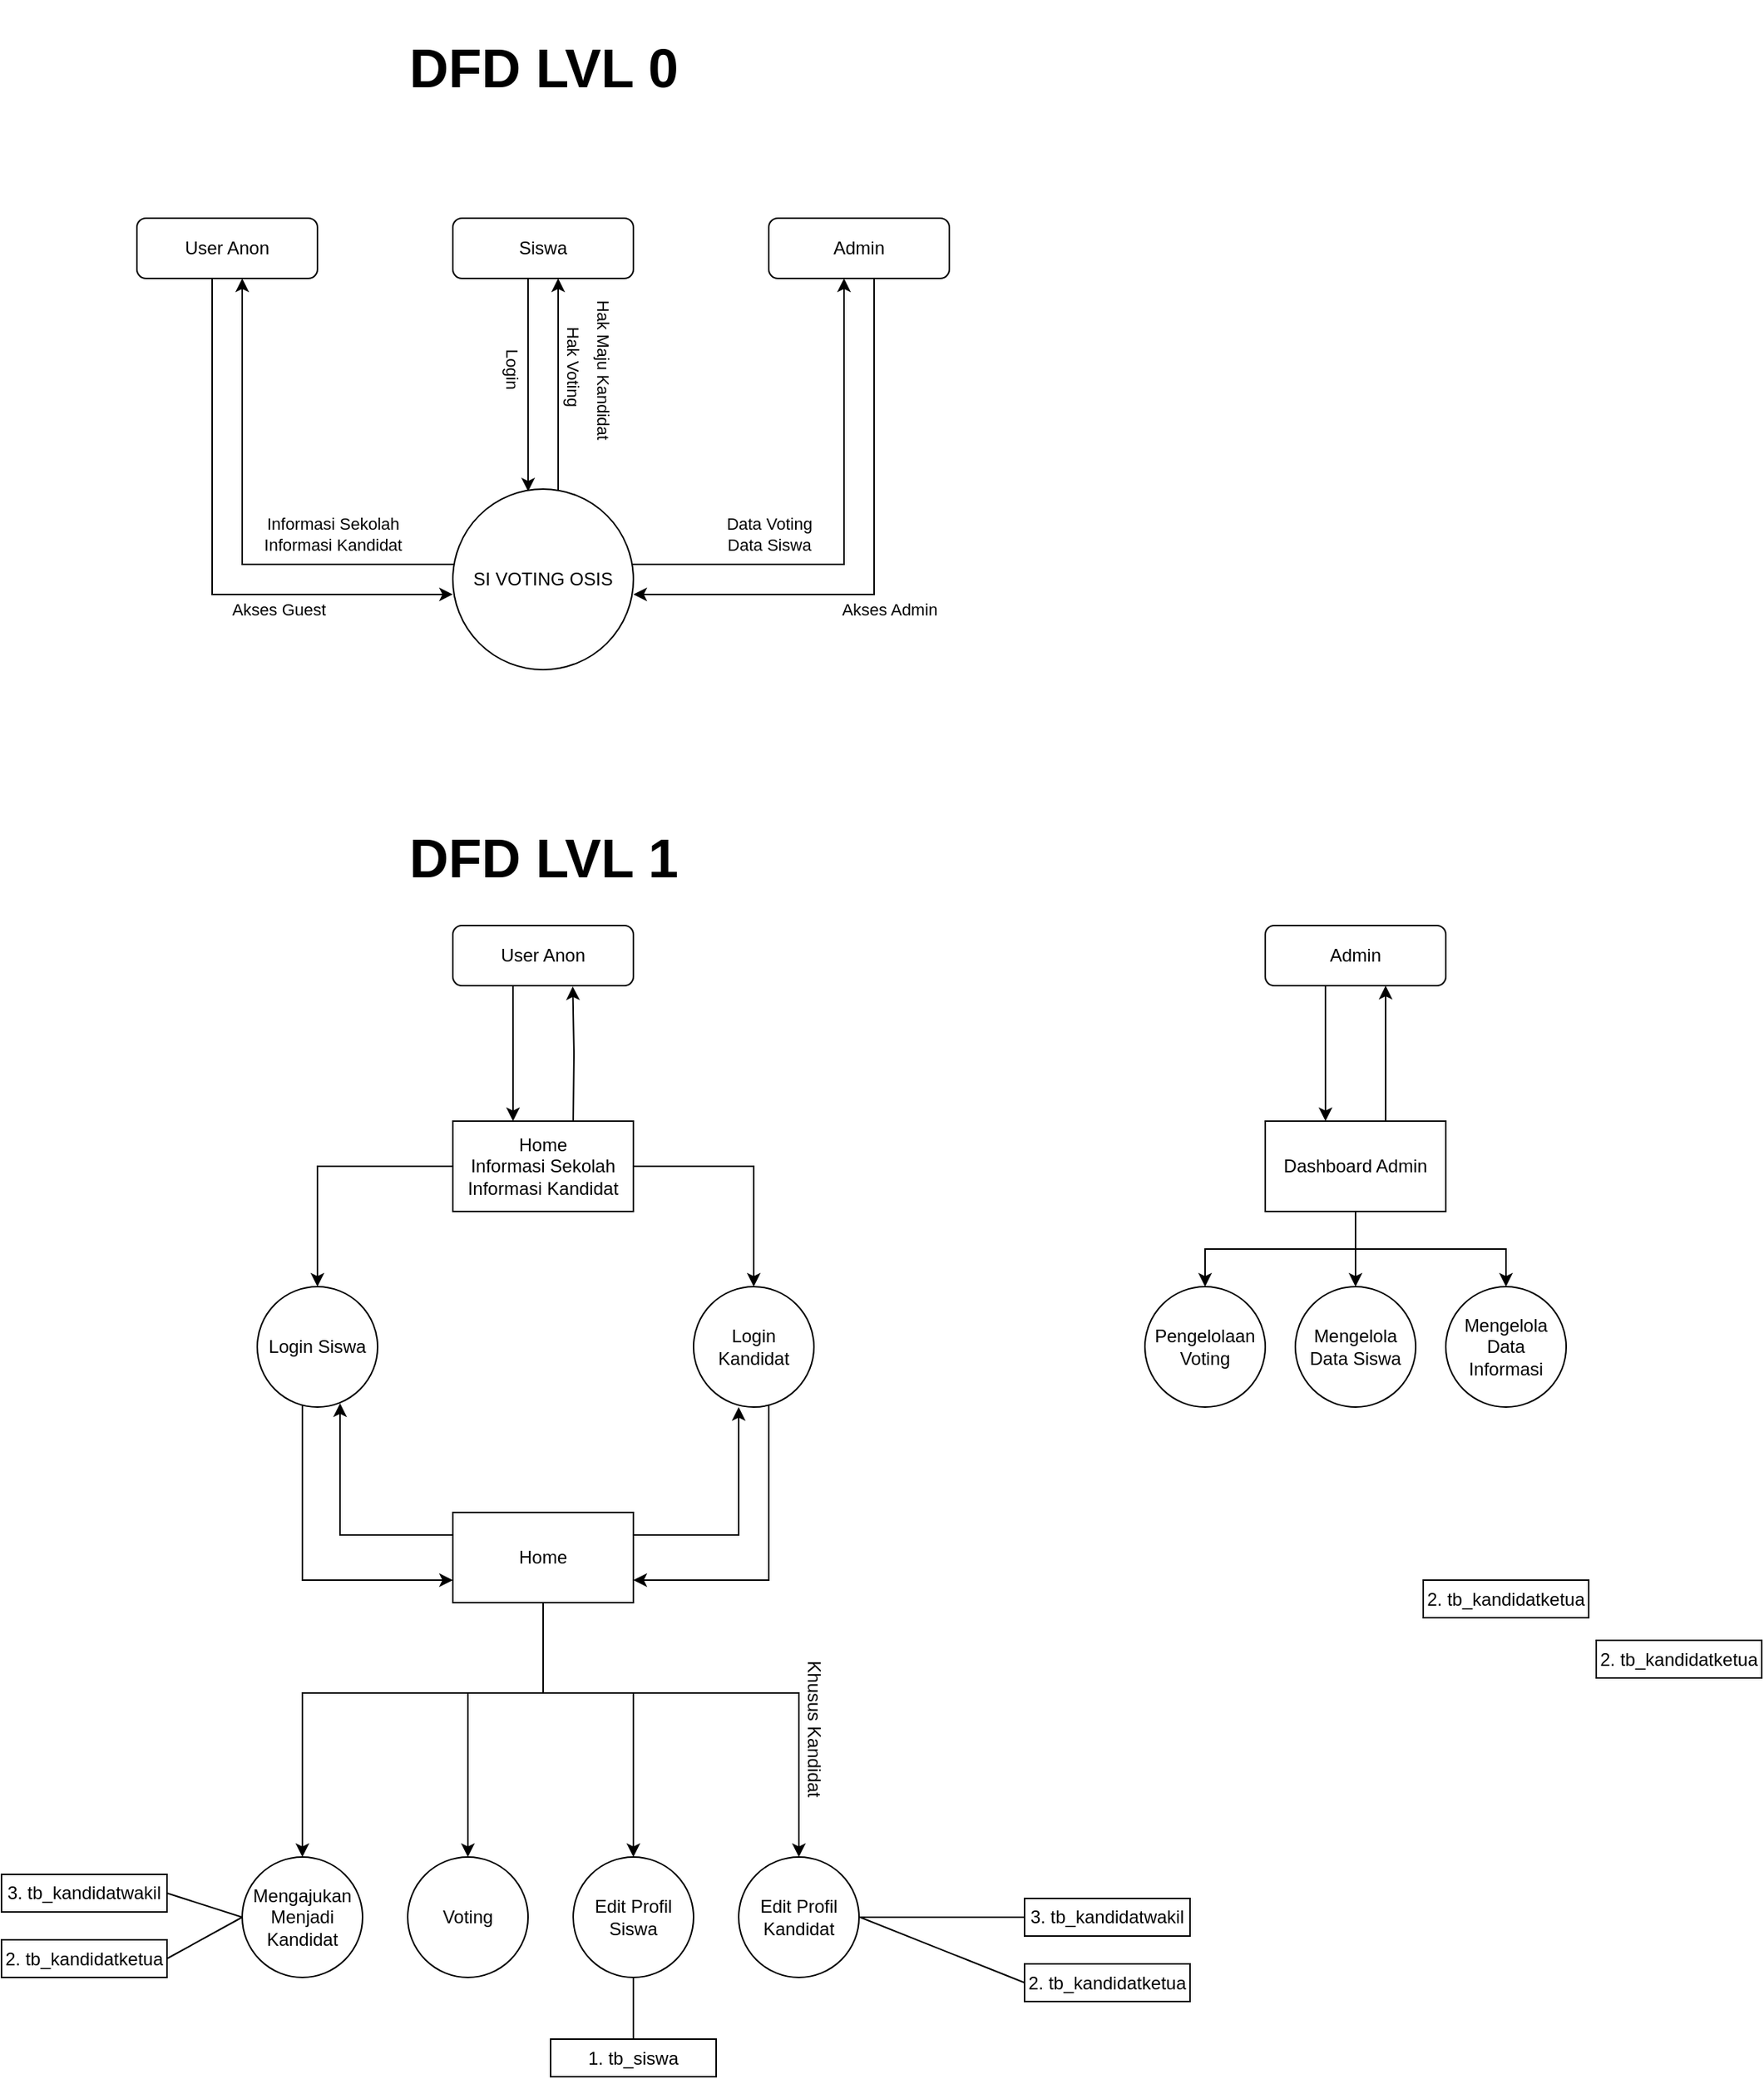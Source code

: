 <mxfile version="20.2.7" type="github" pages="3">
  <diagram id="C5RBs43oDa-KdzZeNtuy" name="DFD LVL 0, 1">
    <mxGraphModel dx="1591" dy="1528" grid="1" gridSize="10" guides="1" tooltips="1" connect="1" arrows="1" fold="1" page="1" pageScale="1" pageWidth="827" pageHeight="1169" math="0" shadow="0">
      <root>
        <mxCell id="WIyWlLk6GJQsqaUBKTNV-0" />
        <mxCell id="WIyWlLk6GJQsqaUBKTNV-1" parent="WIyWlLk6GJQsqaUBKTNV-0" />
        <mxCell id="RtsX9g8vJlGccVRcH5uq-3" value="Akses Guest" style="edgeStyle=orthogonalEdgeStyle;rounded=0;orthogonalLoop=1;jettySize=auto;html=1;entryX=0;entryY=0.583;entryDx=0;entryDy=0;entryPerimeter=0;" parent="WIyWlLk6GJQsqaUBKTNV-1" source="WIyWlLk6GJQsqaUBKTNV-3" target="RtsX9g8vJlGccVRcH5uq-2" edge="1">
          <mxGeometry x="0.371" y="-10" relative="1" as="geometry">
            <Array as="points">
              <mxPoint x="-60" y="270" />
            </Array>
            <mxPoint as="offset" />
          </mxGeometry>
        </mxCell>
        <mxCell id="RtsX9g8vJlGccVRcH5uq-6" value="Informasi Sekolah&lt;br&gt;Informasi Kandidat" style="edgeLabel;html=1;align=center;verticalAlign=middle;resizable=0;points=[];" parent="RtsX9g8vJlGccVRcH5uq-3" vertex="1" connectable="0">
          <mxGeometry x="0.26" y="-3" relative="1" as="geometry">
            <mxPoint x="57" y="-43" as="offset" />
          </mxGeometry>
        </mxCell>
        <mxCell id="WIyWlLk6GJQsqaUBKTNV-3" value="User Anon" style="rounded=1;whiteSpace=wrap;html=1;fontSize=12;glass=0;strokeWidth=1;shadow=0;" parent="WIyWlLk6GJQsqaUBKTNV-1" vertex="1">
          <mxGeometry x="-110" y="20" width="120" height="40" as="geometry" />
        </mxCell>
        <mxCell id="RtsX9g8vJlGccVRcH5uq-5" style="edgeStyle=orthogonalEdgeStyle;rounded=0;orthogonalLoop=1;jettySize=auto;html=1;entryX=1;entryY=0.583;entryDx=0;entryDy=0;entryPerimeter=0;" parent="WIyWlLk6GJQsqaUBKTNV-1" source="RtsX9g8vJlGccVRcH5uq-0" target="RtsX9g8vJlGccVRcH5uq-2" edge="1">
          <mxGeometry relative="1" as="geometry">
            <Array as="points">
              <mxPoint x="380" y="270" />
            </Array>
          </mxGeometry>
        </mxCell>
        <mxCell id="RtsX9g8vJlGccVRcH5uq-9" value="Data Voting&lt;br&gt;Data Siswa" style="edgeLabel;html=1;align=center;verticalAlign=middle;resizable=0;points=[];" parent="RtsX9g8vJlGccVRcH5uq-5" vertex="1" connectable="0">
          <mxGeometry x="0.417" y="2" relative="1" as="geometry">
            <mxPoint x="-18" y="-42" as="offset" />
          </mxGeometry>
        </mxCell>
        <mxCell id="d97Z-9WAoow3shGw0GhY-34" value="Akses Admin" style="edgeLabel;html=1;align=center;verticalAlign=middle;resizable=0;points=[];" parent="RtsX9g8vJlGccVRcH5uq-5" vertex="1" connectable="0">
          <mxGeometry x="0.511" relative="1" as="geometry">
            <mxPoint x="79" y="10" as="offset" />
          </mxGeometry>
        </mxCell>
        <mxCell id="RtsX9g8vJlGccVRcH5uq-0" value="Admin" style="rounded=1;whiteSpace=wrap;html=1;fontSize=12;glass=0;strokeWidth=1;shadow=0;" parent="WIyWlLk6GJQsqaUBKTNV-1" vertex="1">
          <mxGeometry x="310" y="20" width="120" height="40" as="geometry" />
        </mxCell>
        <mxCell id="RtsX9g8vJlGccVRcH5uq-4" style="edgeStyle=orthogonalEdgeStyle;rounded=0;orthogonalLoop=1;jettySize=auto;html=1;entryX=0.417;entryY=0.013;entryDx=0;entryDy=0;entryPerimeter=0;" parent="WIyWlLk6GJQsqaUBKTNV-1" source="RtsX9g8vJlGccVRcH5uq-1" target="RtsX9g8vJlGccVRcH5uq-2" edge="1">
          <mxGeometry relative="1" as="geometry">
            <Array as="points">
              <mxPoint x="150" y="80" />
              <mxPoint x="150" y="80" />
            </Array>
          </mxGeometry>
        </mxCell>
        <mxCell id="d97Z-9WAoow3shGw0GhY-32" value="Login" style="edgeLabel;html=1;align=center;verticalAlign=middle;resizable=0;points=[];rotation=90;" parent="RtsX9g8vJlGccVRcH5uq-4" vertex="1" connectable="0">
          <mxGeometry x="-0.245" y="-1" relative="1" as="geometry">
            <mxPoint x="-9" y="6" as="offset" />
          </mxGeometry>
        </mxCell>
        <mxCell id="RtsX9g8vJlGccVRcH5uq-1" value="Siswa" style="rounded=1;whiteSpace=wrap;html=1;fontSize=12;glass=0;strokeWidth=1;shadow=0;" parent="WIyWlLk6GJQsqaUBKTNV-1" vertex="1">
          <mxGeometry x="100" y="20" width="120" height="40" as="geometry" />
        </mxCell>
        <mxCell id="d97Z-9WAoow3shGw0GhY-29" style="edgeStyle=orthogonalEdgeStyle;rounded=0;orthogonalLoop=1;jettySize=auto;html=1;" parent="WIyWlLk6GJQsqaUBKTNV-1" source="RtsX9g8vJlGccVRcH5uq-2" edge="1">
          <mxGeometry relative="1" as="geometry">
            <mxPoint x="170" y="60" as="targetPoint" />
            <Array as="points">
              <mxPoint x="170" y="60" />
            </Array>
          </mxGeometry>
        </mxCell>
        <mxCell id="d97Z-9WAoow3shGw0GhY-30" value="Hak Voting" style="edgeLabel;html=1;align=center;verticalAlign=middle;resizable=0;points=[];rotation=90;" parent="d97Z-9WAoow3shGw0GhY-29" vertex="1" connectable="0">
          <mxGeometry x="0.176" relative="1" as="geometry">
            <mxPoint x="10" as="offset" />
          </mxGeometry>
        </mxCell>
        <mxCell id="d97Z-9WAoow3shGw0GhY-33" style="edgeStyle=orthogonalEdgeStyle;rounded=0;orthogonalLoop=1;jettySize=auto;html=1;" parent="WIyWlLk6GJQsqaUBKTNV-1" source="RtsX9g8vJlGccVRcH5uq-2" edge="1">
          <mxGeometry relative="1" as="geometry">
            <mxPoint x="-40" y="60" as="targetPoint" />
            <Array as="points">
              <mxPoint x="-40" y="250" />
            </Array>
          </mxGeometry>
        </mxCell>
        <mxCell id="d97Z-9WAoow3shGw0GhY-36" style="edgeStyle=orthogonalEdgeStyle;rounded=0;orthogonalLoop=1;jettySize=auto;html=1;" parent="WIyWlLk6GJQsqaUBKTNV-1" source="RtsX9g8vJlGccVRcH5uq-2" target="RtsX9g8vJlGccVRcH5uq-0" edge="1">
          <mxGeometry relative="1" as="geometry">
            <mxPoint x="350" y="60" as="targetPoint" />
            <Array as="points">
              <mxPoint x="360" y="250" />
            </Array>
          </mxGeometry>
        </mxCell>
        <mxCell id="RtsX9g8vJlGccVRcH5uq-2" value="SI VOTING OSIS" style="ellipse;whiteSpace=wrap;html=1;aspect=fixed;" parent="WIyWlLk6GJQsqaUBKTNV-1" vertex="1">
          <mxGeometry x="100" y="200" width="120" height="120" as="geometry" />
        </mxCell>
        <mxCell id="RtsX9g8vJlGccVRcH5uq-10" value="&lt;h1&gt;&lt;font style=&quot;font-size: 36px;&quot;&gt;DFD LVL 0&lt;/font&gt;&lt;/h1&gt;" style="text;html=1;align=center;verticalAlign=middle;resizable=0;points=[];autosize=1;strokeColor=none;fillColor=none;" parent="WIyWlLk6GJQsqaUBKTNV-1" vertex="1">
          <mxGeometry x="60" y="-125" width="200" height="90" as="geometry" />
        </mxCell>
        <mxCell id="RtsX9g8vJlGccVRcH5uq-11" value="&lt;h1&gt;&lt;font style=&quot;font-size: 36px;&quot;&gt;DFD LVL 1&lt;/font&gt;&lt;/h1&gt;" style="text;html=1;align=center;verticalAlign=middle;resizable=0;points=[];autosize=1;strokeColor=none;fillColor=none;" parent="WIyWlLk6GJQsqaUBKTNV-1" vertex="1">
          <mxGeometry x="60" y="400" width="200" height="90" as="geometry" />
        </mxCell>
        <mxCell id="RtsX9g8vJlGccVRcH5uq-12" value="User Anon" style="rounded=1;whiteSpace=wrap;html=1;fontSize=12;glass=0;strokeWidth=1;shadow=0;" parent="WIyWlLk6GJQsqaUBKTNV-1" vertex="1">
          <mxGeometry x="100" y="490" width="120" height="40" as="geometry" />
        </mxCell>
        <mxCell id="RtsX9g8vJlGccVRcH5uq-14" value="Admin" style="rounded=1;whiteSpace=wrap;html=1;fontSize=12;glass=0;strokeWidth=1;shadow=0;" parent="WIyWlLk6GJQsqaUBKTNV-1" vertex="1">
          <mxGeometry x="640" y="490" width="120" height="40" as="geometry" />
        </mxCell>
        <mxCell id="RtsX9g8vJlGccVRcH5uq-19" style="edgeStyle=orthogonalEdgeStyle;rounded=0;orthogonalLoop=1;jettySize=auto;html=1;entryX=0.5;entryY=0;entryDx=0;entryDy=0;fontFamily=Helvetica;fontSize=12;" parent="WIyWlLk6GJQsqaUBKTNV-1" source="RtsX9g8vJlGccVRcH5uq-16" target="RtsX9g8vJlGccVRcH5uq-18" edge="1">
          <mxGeometry relative="1" as="geometry" />
        </mxCell>
        <mxCell id="RtsX9g8vJlGccVRcH5uq-20" style="edgeStyle=orthogonalEdgeStyle;rounded=0;orthogonalLoop=1;jettySize=auto;html=1;entryX=0.5;entryY=0;entryDx=0;entryDy=0;fontFamily=Helvetica;fontSize=12;" parent="WIyWlLk6GJQsqaUBKTNV-1" source="RtsX9g8vJlGccVRcH5uq-16" target="RtsX9g8vJlGccVRcH5uq-17" edge="1">
          <mxGeometry relative="1" as="geometry" />
        </mxCell>
        <mxCell id="RtsX9g8vJlGccVRcH5uq-16" value="Home&lt;br&gt;Informasi Sekolah&lt;br&gt;Informasi Kandidat" style="rounded=0;whiteSpace=wrap;html=1;fontFamily=Helvetica;fontSize=12;" parent="WIyWlLk6GJQsqaUBKTNV-1" vertex="1">
          <mxGeometry x="100" y="620" width="120" height="60" as="geometry" />
        </mxCell>
        <mxCell id="RtsX9g8vJlGccVRcH5uq-24" style="edgeStyle=orthogonalEdgeStyle;rounded=0;orthogonalLoop=1;jettySize=auto;html=1;entryX=0;entryY=0.75;entryDx=0;entryDy=0;fontFamily=Helvetica;fontSize=12;" parent="WIyWlLk6GJQsqaUBKTNV-1" source="RtsX9g8vJlGccVRcH5uq-17" target="RtsX9g8vJlGccVRcH5uq-22" edge="1">
          <mxGeometry relative="1" as="geometry">
            <Array as="points">
              <mxPoint y="925" />
            </Array>
          </mxGeometry>
        </mxCell>
        <mxCell id="RtsX9g8vJlGccVRcH5uq-17" value="Login Siswa" style="ellipse;whiteSpace=wrap;html=1;aspect=fixed;fontFamily=Helvetica;fontSize=12;" parent="WIyWlLk6GJQsqaUBKTNV-1" vertex="1">
          <mxGeometry x="-30" y="730" width="80" height="80" as="geometry" />
        </mxCell>
        <mxCell id="RtsX9g8vJlGccVRcH5uq-23" style="edgeStyle=orthogonalEdgeStyle;rounded=0;orthogonalLoop=1;jettySize=auto;html=1;entryX=1;entryY=0.75;entryDx=0;entryDy=0;fontFamily=Helvetica;fontSize=12;" parent="WIyWlLk6GJQsqaUBKTNV-1" source="RtsX9g8vJlGccVRcH5uq-18" target="RtsX9g8vJlGccVRcH5uq-22" edge="1">
          <mxGeometry relative="1" as="geometry">
            <Array as="points">
              <mxPoint x="310" y="925" />
            </Array>
          </mxGeometry>
        </mxCell>
        <mxCell id="RtsX9g8vJlGccVRcH5uq-18" value="Login Kandidat" style="ellipse;whiteSpace=wrap;html=1;aspect=fixed;fontFamily=Helvetica;fontSize=12;" parent="WIyWlLk6GJQsqaUBKTNV-1" vertex="1">
          <mxGeometry x="260" y="730" width="80" height="80" as="geometry" />
        </mxCell>
        <mxCell id="RtsX9g8vJlGccVRcH5uq-29" style="edgeStyle=orthogonalEdgeStyle;rounded=0;orthogonalLoop=1;jettySize=auto;html=1;fontFamily=Helvetica;fontSize=12;" parent="WIyWlLk6GJQsqaUBKTNV-1" source="RtsX9g8vJlGccVRcH5uq-22" target="RtsX9g8vJlGccVRcH5uq-26" edge="1">
          <mxGeometry relative="1" as="geometry">
            <Array as="points">
              <mxPoint x="160" y="1000" />
              <mxPoint x="110" y="1000" />
            </Array>
          </mxGeometry>
        </mxCell>
        <mxCell id="RtsX9g8vJlGccVRcH5uq-30" style="edgeStyle=orthogonalEdgeStyle;rounded=0;orthogonalLoop=1;jettySize=auto;html=1;fontFamily=Helvetica;fontSize=12;" parent="WIyWlLk6GJQsqaUBKTNV-1" source="RtsX9g8vJlGccVRcH5uq-22" target="RtsX9g8vJlGccVRcH5uq-27" edge="1">
          <mxGeometry relative="1" as="geometry">
            <Array as="points">
              <mxPoint x="160" y="1000" />
              <mxPoint x="220" y="1000" />
            </Array>
          </mxGeometry>
        </mxCell>
        <mxCell id="RtsX9g8vJlGccVRcH5uq-31" style="edgeStyle=orthogonalEdgeStyle;rounded=0;orthogonalLoop=1;jettySize=auto;html=1;entryX=0.5;entryY=0;entryDx=0;entryDy=0;fontFamily=Helvetica;fontSize=12;" parent="WIyWlLk6GJQsqaUBKTNV-1" source="RtsX9g8vJlGccVRcH5uq-22" target="RtsX9g8vJlGccVRcH5uq-28" edge="1">
          <mxGeometry relative="1" as="geometry">
            <Array as="points">
              <mxPoint x="160" y="1000" />
              <mxPoint x="330" y="1000" />
            </Array>
          </mxGeometry>
        </mxCell>
        <mxCell id="RtsX9g8vJlGccVRcH5uq-32" value="Khusus Kandidat" style="edgeLabel;html=1;align=center;verticalAlign=middle;resizable=0;points=[];fontSize=12;fontFamily=Helvetica;rotation=90;" parent="RtsX9g8vJlGccVRcH5uq-31" vertex="1" connectable="0">
          <mxGeometry x="0.539" y="2" relative="1" as="geometry">
            <mxPoint x="8" y="-8" as="offset" />
          </mxGeometry>
        </mxCell>
        <mxCell id="RtsX9g8vJlGccVRcH5uq-36" style="edgeStyle=orthogonalEdgeStyle;rounded=0;orthogonalLoop=1;jettySize=auto;html=1;entryX=0.5;entryY=0;entryDx=0;entryDy=0;fontFamily=Helvetica;fontSize=12;" parent="WIyWlLk6GJQsqaUBKTNV-1" source="RtsX9g8vJlGccVRcH5uq-22" target="RtsX9g8vJlGccVRcH5uq-34" edge="1">
          <mxGeometry relative="1" as="geometry">
            <Array as="points">
              <mxPoint x="160" y="1000" />
              <mxPoint y="1000" />
            </Array>
          </mxGeometry>
        </mxCell>
        <mxCell id="mtcjT2O57vgvsTVlfHeQ-2" style="edgeStyle=orthogonalEdgeStyle;rounded=0;orthogonalLoop=1;jettySize=auto;html=1;exitX=0;exitY=0.25;exitDx=0;exitDy=0;entryX=0.688;entryY=0.969;entryDx=0;entryDy=0;entryPerimeter=0;" parent="WIyWlLk6GJQsqaUBKTNV-1" source="RtsX9g8vJlGccVRcH5uq-22" target="RtsX9g8vJlGccVRcH5uq-17" edge="1">
          <mxGeometry relative="1" as="geometry" />
        </mxCell>
        <mxCell id="mtcjT2O57vgvsTVlfHeQ-3" style="edgeStyle=orthogonalEdgeStyle;rounded=0;orthogonalLoop=1;jettySize=auto;html=1;exitX=1;exitY=0.25;exitDx=0;exitDy=0;entryX=0.375;entryY=1;entryDx=0;entryDy=0;entryPerimeter=0;" parent="WIyWlLk6GJQsqaUBKTNV-1" source="RtsX9g8vJlGccVRcH5uq-22" target="RtsX9g8vJlGccVRcH5uq-18" edge="1">
          <mxGeometry relative="1" as="geometry">
            <mxPoint x="300" y="811" as="targetPoint" />
            <Array as="points">
              <mxPoint x="290" y="895" />
            </Array>
          </mxGeometry>
        </mxCell>
        <mxCell id="RtsX9g8vJlGccVRcH5uq-22" value="Home" style="rounded=0;whiteSpace=wrap;html=1;fontFamily=Helvetica;fontSize=12;" parent="WIyWlLk6GJQsqaUBKTNV-1" vertex="1">
          <mxGeometry x="100" y="880" width="120" height="60" as="geometry" />
        </mxCell>
        <mxCell id="RtsX9g8vJlGccVRcH5uq-26" value="Voting&lt;span style=&quot;color: rgba(0, 0, 0, 0); font-family: monospace; font-size: 0px; text-align: start;&quot;&gt;%3CmxGraphModel%3E%3Croot%3E%3CmxCell%20id%3D%220%22%2F%3E%3CmxCell%20id%3D%221%22%20parent%3D%220%22%2F%3E%3CmxCell%20id%3D%222%22%20value%3D%22Home%26lt%3Bbr%26gt%3BInformasi%20Sekolah%26lt%3Bbr%26gt%3BInformasi%20Kandidat%22%20style%3D%22rounded%3D0%3BwhiteSpace%3Dwrap%3Bhtml%3D1%3BfontFamily%3DHelvetica%3BfontSize%3D12%3B%22%20vertex%3D%221%22%20parent%3D%221%22%3E%3CmxGeometry%20x%3D%22100%22%20y%3D%22620%22%20width%3D%22120%22%20height%3D%2260%22%20as%3D%22geometry%22%2F%3E%3C%2FmxCell%3E%3C%2Froot%3E%3C%2FmxGraphModel%3E&lt;/span&gt;" style="ellipse;whiteSpace=wrap;html=1;aspect=fixed;fontFamily=Helvetica;fontSize=12;" parent="WIyWlLk6GJQsqaUBKTNV-1" vertex="1">
          <mxGeometry x="70" y="1109" width="80" height="80" as="geometry" />
        </mxCell>
        <mxCell id="RtsX9g8vJlGccVRcH5uq-27" value="Edit Profil Siswa" style="ellipse;whiteSpace=wrap;html=1;aspect=fixed;fontFamily=Helvetica;fontSize=12;" parent="WIyWlLk6GJQsqaUBKTNV-1" vertex="1">
          <mxGeometry x="180" y="1109" width="80" height="80" as="geometry" />
        </mxCell>
        <mxCell id="RtsX9g8vJlGccVRcH5uq-28" value="Edit Profil Kandidat" style="ellipse;whiteSpace=wrap;html=1;aspect=fixed;fontFamily=Helvetica;fontSize=12;" parent="WIyWlLk6GJQsqaUBKTNV-1" vertex="1">
          <mxGeometry x="290" y="1109" width="80" height="80" as="geometry" />
        </mxCell>
        <mxCell id="RtsX9g8vJlGccVRcH5uq-34" value="Mengajukan&lt;br&gt;Menjadi Kandidat" style="ellipse;whiteSpace=wrap;html=1;aspect=fixed;fontFamily=Helvetica;fontSize=12;" parent="WIyWlLk6GJQsqaUBKTNV-1" vertex="1">
          <mxGeometry x="-40" y="1109" width="80" height="80" as="geometry" />
        </mxCell>
        <mxCell id="d97Z-9WAoow3shGw0GhY-31" value="Hak Maju Kandidat" style="edgeLabel;html=1;align=center;verticalAlign=middle;resizable=0;points=[];rotation=90;" parent="WIyWlLk6GJQsqaUBKTNV-1" vertex="1" connectable="0">
          <mxGeometry x="199.999" y="119.997" as="geometry" />
        </mxCell>
        <mxCell id="d97Z-9WAoow3shGw0GhY-37" style="edgeStyle=orthogonalEdgeStyle;rounded=0;orthogonalLoop=1;jettySize=auto;html=1;entryX=0.5;entryY=0;entryDx=0;entryDy=0;fontFamily=Helvetica;fontSize=12;exitX=0.333;exitY=1;exitDx=0;exitDy=0;exitPerimeter=0;" parent="WIyWlLk6GJQsqaUBKTNV-1" source="RtsX9g8vJlGccVRcH5uq-12" edge="1">
          <mxGeometry relative="1" as="geometry">
            <mxPoint x="140" y="550" as="sourcePoint" />
            <mxPoint x="140" y="620" as="targetPoint" />
          </mxGeometry>
        </mxCell>
        <mxCell id="d97Z-9WAoow3shGw0GhY-38" style="edgeStyle=orthogonalEdgeStyle;rounded=0;orthogonalLoop=1;jettySize=auto;html=1;entryX=0.664;entryY=1.012;entryDx=0;entryDy=0;fontFamily=Helvetica;fontSize=12;entryPerimeter=0;" parent="WIyWlLk6GJQsqaUBKTNV-1" target="RtsX9g8vJlGccVRcH5uq-12" edge="1">
          <mxGeometry relative="1" as="geometry">
            <mxPoint x="180" y="620" as="sourcePoint" />
            <mxPoint x="180" y="550" as="targetPoint" />
          </mxGeometry>
        </mxCell>
        <mxCell id="g9JvpUDmvncg20X6kRy2-2" style="edgeStyle=orthogonalEdgeStyle;rounded=0;orthogonalLoop=1;jettySize=auto;html=1;entryX=0.5;entryY=0;entryDx=0;entryDy=0;" parent="WIyWlLk6GJQsqaUBKTNV-1" source="HOsKCbkMDiBbVWycFOxk-0" target="HOsKCbkMDiBbVWycFOxk-6" edge="1">
          <mxGeometry relative="1" as="geometry" />
        </mxCell>
        <mxCell id="g9JvpUDmvncg20X6kRy2-3" style="edgeStyle=orthogonalEdgeStyle;rounded=0;orthogonalLoop=1;jettySize=auto;html=1;entryX=0.5;entryY=0;entryDx=0;entryDy=0;" parent="WIyWlLk6GJQsqaUBKTNV-1" source="HOsKCbkMDiBbVWycFOxk-0" target="g9JvpUDmvncg20X6kRy2-0" edge="1">
          <mxGeometry relative="1" as="geometry" />
        </mxCell>
        <mxCell id="g9JvpUDmvncg20X6kRy2-4" style="edgeStyle=orthogonalEdgeStyle;rounded=0;orthogonalLoop=1;jettySize=auto;html=1;entryX=0.5;entryY=0;entryDx=0;entryDy=0;" parent="WIyWlLk6GJQsqaUBKTNV-1" source="HOsKCbkMDiBbVWycFOxk-0" target="HOsKCbkMDiBbVWycFOxk-8" edge="1">
          <mxGeometry relative="1" as="geometry" />
        </mxCell>
        <mxCell id="HOsKCbkMDiBbVWycFOxk-0" value="Dashboard Admin" style="rounded=0;whiteSpace=wrap;html=1;fontFamily=Helvetica;fontSize=12;" parent="WIyWlLk6GJQsqaUBKTNV-1" vertex="1">
          <mxGeometry x="640" y="620" width="120" height="60" as="geometry" />
        </mxCell>
        <mxCell id="HOsKCbkMDiBbVWycFOxk-4" style="edgeStyle=orthogonalEdgeStyle;rounded=0;orthogonalLoop=1;jettySize=auto;html=1;entryX=0.5;entryY=0;entryDx=0;entryDy=0;fontFamily=Helvetica;fontSize=12;exitX=0.333;exitY=1;exitDx=0;exitDy=0;exitPerimeter=0;" parent="WIyWlLk6GJQsqaUBKTNV-1" edge="1">
          <mxGeometry relative="1" as="geometry">
            <mxPoint x="680" y="530" as="sourcePoint" />
            <mxPoint x="680.04" y="620" as="targetPoint" />
            <Array as="points">
              <mxPoint x="680.04" y="570" />
              <mxPoint x="680.04" y="570" />
            </Array>
          </mxGeometry>
        </mxCell>
        <mxCell id="HOsKCbkMDiBbVWycFOxk-5" style="edgeStyle=orthogonalEdgeStyle;rounded=0;orthogonalLoop=1;jettySize=auto;html=1;entryX=0.5;entryY=0;entryDx=0;entryDy=0;fontFamily=Helvetica;fontSize=12;exitX=0.333;exitY=1;exitDx=0;exitDy=0;exitPerimeter=0;" parent="WIyWlLk6GJQsqaUBKTNV-1" edge="1">
          <mxGeometry relative="1" as="geometry">
            <mxPoint x="720.04" y="620" as="sourcePoint" />
            <mxPoint x="720" y="530" as="targetPoint" />
          </mxGeometry>
        </mxCell>
        <mxCell id="HOsKCbkMDiBbVWycFOxk-6" value="Pengelolaan Voting" style="ellipse;whiteSpace=wrap;html=1;aspect=fixed;fontFamily=Helvetica;fontSize=12;" parent="WIyWlLk6GJQsqaUBKTNV-1" vertex="1">
          <mxGeometry x="560" y="730" width="80" height="80" as="geometry" />
        </mxCell>
        <mxCell id="HOsKCbkMDiBbVWycFOxk-8" value="Mengelola Data Informasi" style="ellipse;whiteSpace=wrap;html=1;aspect=fixed;fontFamily=Helvetica;fontSize=12;" parent="WIyWlLk6GJQsqaUBKTNV-1" vertex="1">
          <mxGeometry x="760" y="730" width="80" height="80" as="geometry" />
        </mxCell>
        <mxCell id="g9JvpUDmvncg20X6kRy2-0" value="Mengelola Data Siswa" style="ellipse;whiteSpace=wrap;html=1;aspect=fixed;fontFamily=Helvetica;fontSize=12;" parent="WIyWlLk6GJQsqaUBKTNV-1" vertex="1">
          <mxGeometry x="660" y="730" width="80" height="80" as="geometry" />
        </mxCell>
        <mxCell id="Xw4CkjRcmYO79C7ZOkSi-0" value="2. tb_kandidatketua" style="rounded=0;whiteSpace=wrap;html=1;shadow=0;" vertex="1" parent="WIyWlLk6GJQsqaUBKTNV-1">
          <mxGeometry x="480" y="1180" width="110" height="25" as="geometry" />
        </mxCell>
        <mxCell id="Xw4CkjRcmYO79C7ZOkSi-1" value="3. tb_kandidatwakil" style="rounded=0;whiteSpace=wrap;html=1;shadow=0;" vertex="1" parent="WIyWlLk6GJQsqaUBKTNV-1">
          <mxGeometry x="480" y="1136.5" width="110" height="25" as="geometry" />
        </mxCell>
        <mxCell id="Xw4CkjRcmYO79C7ZOkSi-2" value="2. tb_kandidatketua" style="rounded=0;whiteSpace=wrap;html=1;shadow=0;" vertex="1" parent="WIyWlLk6GJQsqaUBKTNV-1">
          <mxGeometry x="745" y="925" width="110" height="25" as="geometry" />
        </mxCell>
        <mxCell id="Xw4CkjRcmYO79C7ZOkSi-3" value="2. tb_kandidatketua" style="rounded=0;whiteSpace=wrap;html=1;shadow=0;" vertex="1" parent="WIyWlLk6GJQsqaUBKTNV-1">
          <mxGeometry x="860" y="965" width="110" height="25" as="geometry" />
        </mxCell>
        <mxCell id="sUXHC7bbtUtjovVZbu__-0" value="1. tb_siswa" style="rounded=0;whiteSpace=wrap;html=1;shadow=0;" vertex="1" parent="WIyWlLk6GJQsqaUBKTNV-1">
          <mxGeometry x="165" y="1230" width="110" height="25" as="geometry" />
        </mxCell>
        <mxCell id="sUXHC7bbtUtjovVZbu__-4" value="" style="endArrow=none;html=1;rounded=0;entryX=0.5;entryY=1;entryDx=0;entryDy=0;" edge="1" parent="WIyWlLk6GJQsqaUBKTNV-1" target="RtsX9g8vJlGccVRcH5uq-27">
          <mxGeometry width="50" height="50" relative="1" as="geometry">
            <mxPoint x="220" y="1230" as="sourcePoint" />
            <mxPoint x="270" y="1180" as="targetPoint" />
          </mxGeometry>
        </mxCell>
        <mxCell id="sUXHC7bbtUtjovVZbu__-5" value="" style="endArrow=none;html=1;rounded=0;entryX=1;entryY=0.5;entryDx=0;entryDy=0;exitX=0;exitY=0.5;exitDx=0;exitDy=0;" edge="1" parent="WIyWlLk6GJQsqaUBKTNV-1" source="Xw4CkjRcmYO79C7ZOkSi-1" target="RtsX9g8vJlGccVRcH5uq-28">
          <mxGeometry width="50" height="50" relative="1" as="geometry">
            <mxPoint x="390" y="1189" as="sourcePoint" />
            <mxPoint x="390" y="1148" as="targetPoint" />
          </mxGeometry>
        </mxCell>
        <mxCell id="sUXHC7bbtUtjovVZbu__-6" value="" style="endArrow=none;html=1;rounded=0;entryX=1;entryY=0.5;entryDx=0;entryDy=0;exitX=0;exitY=0.5;exitDx=0;exitDy=0;" edge="1" parent="WIyWlLk6GJQsqaUBKTNV-1" source="Xw4CkjRcmYO79C7ZOkSi-0">
          <mxGeometry width="50" height="50" relative="1" as="geometry">
            <mxPoint x="480" y="1148.76" as="sourcePoint" />
            <mxPoint x="370" y="1148.76" as="targetPoint" />
          </mxGeometry>
        </mxCell>
        <mxCell id="sUXHC7bbtUtjovVZbu__-7" value="2. tb_kandidatketua" style="rounded=0;whiteSpace=wrap;html=1;shadow=0;" vertex="1" parent="WIyWlLk6GJQsqaUBKTNV-1">
          <mxGeometry x="-200" y="1164" width="110" height="25" as="geometry" />
        </mxCell>
        <mxCell id="sUXHC7bbtUtjovVZbu__-8" value="3. tb_kandidatwakil" style="rounded=0;whiteSpace=wrap;html=1;shadow=0;" vertex="1" parent="WIyWlLk6GJQsqaUBKTNV-1">
          <mxGeometry x="-200" y="1120.5" width="110" height="25" as="geometry" />
        </mxCell>
        <mxCell id="sUXHC7bbtUtjovVZbu__-11" value="" style="endArrow=none;html=1;rounded=0;entryX=1;entryY=0.5;entryDx=0;entryDy=0;exitX=0;exitY=0.5;exitDx=0;exitDy=0;" edge="1" parent="WIyWlLk6GJQsqaUBKTNV-1" source="RtsX9g8vJlGccVRcH5uq-34" target="sUXHC7bbtUtjovVZbu__-7">
          <mxGeometry width="50" height="50" relative="1" as="geometry">
            <mxPoint x="-48.4" y="1168.76" as="sourcePoint" />
            <mxPoint x="-100" y="1147" as="targetPoint" />
          </mxGeometry>
        </mxCell>
        <mxCell id="sUXHC7bbtUtjovVZbu__-12" value="" style="endArrow=none;html=1;rounded=0;entryX=1;entryY=0.5;entryDx=0;entryDy=0;exitX=0;exitY=0.5;exitDx=0;exitDy=0;" edge="1" parent="WIyWlLk6GJQsqaUBKTNV-1" source="RtsX9g8vJlGccVRcH5uq-34" target="sUXHC7bbtUtjovVZbu__-8">
          <mxGeometry width="50" height="50" relative="1" as="geometry">
            <mxPoint x="-40.0" y="1142" as="sourcePoint" />
            <mxPoint x="-90" y="1169.5" as="targetPoint" />
          </mxGeometry>
        </mxCell>
      </root>
    </mxGraphModel>
  </diagram>
  <diagram id="L0ouxaiy8fEvx0Li_1jq" name="Subprocess Siswa">
    <mxGraphModel dx="4766" dy="1040" grid="1" gridSize="10" guides="1" tooltips="1" connect="1" arrows="1" fold="1" page="1" pageScale="1" pageWidth="850" pageHeight="1100" math="0" shadow="0">
      <root>
        <mxCell id="0" />
        <mxCell id="1" parent="0" />
        <mxCell id="SLv68H1F5t3JMvq4PJ_i-1" value="&lt;h1&gt;&lt;font style=&quot;font-size: 36px;&quot;&gt;Subprocess Login Siswa&lt;/font&gt;&lt;/h1&gt;" style="text;html=1;align=center;verticalAlign=middle;resizable=0;points=[];autosize=1;strokeColor=none;fillColor=none;" parent="1" vertex="1">
          <mxGeometry x="-2350" y="200" width="450" height="90" as="geometry" />
        </mxCell>
        <mxCell id="SLv68H1F5t3JMvq4PJ_i-2" style="edgeStyle=orthogonalEdgeStyle;rounded=0;orthogonalLoop=1;jettySize=auto;html=1;entryX=0.5;entryY=0;entryDx=0;entryDy=0;fontFamily=Helvetica;fontSize=12;" parent="1" source="SLv68H1F5t3JMvq4PJ_i-6" target="SLv68H1F5t3JMvq4PJ_i-8" edge="1">
          <mxGeometry relative="1" as="geometry">
            <Array as="points">
              <mxPoint x="-2140" y="410" />
              <mxPoint x="-2290" y="410" />
            </Array>
          </mxGeometry>
        </mxCell>
        <mxCell id="SLv68H1F5t3JMvq4PJ_i-3" value="Belum" style="edgeLabel;html=1;align=center;verticalAlign=middle;resizable=0;points=[];fontSize=12;fontFamily=Helvetica;" parent="SLv68H1F5t3JMvq4PJ_i-2" vertex="1" connectable="0">
          <mxGeometry x="0.107" y="2" relative="1" as="geometry">
            <mxPoint as="offset" />
          </mxGeometry>
        </mxCell>
        <mxCell id="SLv68H1F5t3JMvq4PJ_i-4" style="edgeStyle=orthogonalEdgeStyle;rounded=0;orthogonalLoop=1;jettySize=auto;html=1;entryX=0.5;entryY=0;entryDx=0;entryDy=0;fontFamily=Helvetica;fontSize=12;startArrow=none;" parent="1" source="SLv68H1F5t3JMvq4PJ_i-11" target="SLv68H1F5t3JMvq4PJ_i-10" edge="1">
          <mxGeometry relative="1" as="geometry">
            <Array as="points">
              <mxPoint x="-1970" y="410" />
            </Array>
          </mxGeometry>
        </mxCell>
        <mxCell id="SLv68H1F5t3JMvq4PJ_i-5" value="Sudah" style="edgeLabel;html=1;align=center;verticalAlign=middle;resizable=0;points=[];fontSize=12;fontFamily=Helvetica;" parent="SLv68H1F5t3JMvq4PJ_i-4" vertex="1" connectable="0">
          <mxGeometry x="-0.461" y="-5" relative="1" as="geometry">
            <mxPoint as="offset" />
          </mxGeometry>
        </mxCell>
        <mxCell id="SLv68H1F5t3JMvq4PJ_i-6" value="User Anon" style="rounded=1;whiteSpace=wrap;html=1;fontFamily=Helvetica;fontSize=12;" parent="1" vertex="1">
          <mxGeometry x="-2200" y="290" width="120" height="60" as="geometry" />
        </mxCell>
        <mxCell id="SLv68H1F5t3JMvq4PJ_i-7" style="edgeStyle=orthogonalEdgeStyle;rounded=0;orthogonalLoop=1;jettySize=auto;html=1;entryX=0.5;entryY=1;entryDx=0;entryDy=0;fontFamily=Helvetica;fontSize=12;" parent="1" source="SLv68H1F5t3JMvq4PJ_i-8" target="SLv68H1F5t3JMvq4PJ_i-11" edge="1">
          <mxGeometry relative="1" as="geometry" />
        </mxCell>
        <mxCell id="SLv68H1F5t3JMvq4PJ_i-8" value="Register" style="ellipse;whiteSpace=wrap;html=1;aspect=fixed;fontFamily=Helvetica;fontSize=12;" parent="1" vertex="1">
          <mxGeometry x="-2330" y="490" width="80" height="80" as="geometry" />
        </mxCell>
        <mxCell id="SLv68H1F5t3JMvq4PJ_i-9" style="edgeStyle=orthogonalEdgeStyle;rounded=0;orthogonalLoop=1;jettySize=auto;html=1;entryX=0.5;entryY=0;entryDx=0;entryDy=0;fontFamily=Helvetica;fontSize=12;" parent="1" source="SLv68H1F5t3JMvq4PJ_i-10" edge="1">
          <mxGeometry relative="1" as="geometry">
            <mxPoint x="-2120" y="589" as="targetPoint" />
          </mxGeometry>
        </mxCell>
        <mxCell id="SLv68H1F5t3JMvq4PJ_i-10" value="Autentikasi&lt;br&gt;akun" style="ellipse;whiteSpace=wrap;html=1;aspect=fixed;fontFamily=Helvetica;fontSize=12;" parent="1" vertex="1">
          <mxGeometry x="-2010" y="460" width="80" height="80" as="geometry" />
        </mxCell>
        <mxCell id="SLv68H1F5t3JMvq4PJ_i-11" value="Sudah Registrasi?" style="ellipse;whiteSpace=wrap;html=1;aspect=fixed;fontFamily=Helvetica;fontSize=12;" parent="1" vertex="1">
          <mxGeometry x="-2180" y="370" width="80" height="80" as="geometry" />
        </mxCell>
        <mxCell id="SLv68H1F5t3JMvq4PJ_i-12" value="" style="edgeStyle=orthogonalEdgeStyle;rounded=0;orthogonalLoop=1;jettySize=auto;html=1;entryX=0.5;entryY=0;entryDx=0;entryDy=0;fontFamily=Helvetica;fontSize=12;endArrow=none;" parent="1" source="SLv68H1F5t3JMvq4PJ_i-6" target="SLv68H1F5t3JMvq4PJ_i-11" edge="1">
          <mxGeometry relative="1" as="geometry">
            <mxPoint x="-2140" y="350" as="sourcePoint" />
            <mxPoint x="-2060" y="470" as="targetPoint" />
          </mxGeometry>
        </mxCell>
        <mxCell id="SLv68H1F5t3JMvq4PJ_i-13" value="Home&lt;br&gt;+Fitur Mengajukan&lt;br&gt;+Fitur Edit Profil&lt;br&gt;+Fitur Hak Voting" style="shape=process;whiteSpace=wrap;html=1;backgroundOutline=1;" parent="1" vertex="1">
          <mxGeometry x="-2190" y="589" width="140" height="60" as="geometry" />
        </mxCell>
        <mxCell id="3Z3Z4fkHvEar0FRMHiVc-1" value="&lt;h1&gt;&lt;font style=&quot;font-size: 36px;&quot;&gt;Subprocess Login Kandidat&lt;/font&gt;&lt;/h1&gt;" style="text;html=1;align=center;verticalAlign=middle;resizable=0;points=[];autosize=1;strokeColor=none;fillColor=none;" parent="1" vertex="1">
          <mxGeometry x="-1525" y="195" width="500" height="90" as="geometry" />
        </mxCell>
        <mxCell id="3Z3Z4fkHvEar0FRMHiVc-2" style="edgeStyle=orthogonalEdgeStyle;rounded=0;orthogonalLoop=1;jettySize=auto;html=1;entryX=0.5;entryY=0;entryDx=0;entryDy=0;fontFamily=Helvetica;fontSize=12;" parent="1" source="3Z3Z4fkHvEar0FRMHiVc-6" target="3Z3Z4fkHvEar0FRMHiVc-8" edge="1">
          <mxGeometry relative="1" as="geometry">
            <Array as="points">
              <mxPoint x="-1270" y="405" />
              <mxPoint x="-1420" y="405" />
            </Array>
          </mxGeometry>
        </mxCell>
        <mxCell id="3Z3Z4fkHvEar0FRMHiVc-3" value="Belum" style="edgeLabel;html=1;align=center;verticalAlign=middle;resizable=0;points=[];fontSize=12;fontFamily=Helvetica;" parent="3Z3Z4fkHvEar0FRMHiVc-2" vertex="1" connectable="0">
          <mxGeometry x="0.107" y="2" relative="1" as="geometry">
            <mxPoint as="offset" />
          </mxGeometry>
        </mxCell>
        <mxCell id="3Z3Z4fkHvEar0FRMHiVc-4" style="edgeStyle=orthogonalEdgeStyle;rounded=0;orthogonalLoop=1;jettySize=auto;html=1;entryX=0.5;entryY=0;entryDx=0;entryDy=0;fontFamily=Helvetica;fontSize=12;startArrow=none;" parent="1" source="3Z3Z4fkHvEar0FRMHiVc-11" target="3Z3Z4fkHvEar0FRMHiVc-10" edge="1">
          <mxGeometry relative="1" as="geometry">
            <Array as="points">
              <mxPoint x="-1100" y="405" />
            </Array>
          </mxGeometry>
        </mxCell>
        <mxCell id="3Z3Z4fkHvEar0FRMHiVc-5" value="Sudah" style="edgeLabel;html=1;align=center;verticalAlign=middle;resizable=0;points=[];fontSize=12;fontFamily=Helvetica;" parent="3Z3Z4fkHvEar0FRMHiVc-4" vertex="1" connectable="0">
          <mxGeometry x="-0.461" y="-5" relative="1" as="geometry">
            <mxPoint as="offset" />
          </mxGeometry>
        </mxCell>
        <mxCell id="3Z3Z4fkHvEar0FRMHiVc-6" value="User Anon" style="rounded=1;whiteSpace=wrap;html=1;fontFamily=Helvetica;fontSize=12;" parent="1" vertex="1">
          <mxGeometry x="-1330" y="285" width="120" height="60" as="geometry" />
        </mxCell>
        <mxCell id="3Z3Z4fkHvEar0FRMHiVc-7" style="edgeStyle=orthogonalEdgeStyle;rounded=0;orthogonalLoop=1;jettySize=auto;html=1;entryX=0.5;entryY=1;entryDx=0;entryDy=0;fontFamily=Helvetica;fontSize=12;" parent="1" source="3Z3Z4fkHvEar0FRMHiVc-8" target="3Z3Z4fkHvEar0FRMHiVc-11" edge="1">
          <mxGeometry relative="1" as="geometry" />
        </mxCell>
        <mxCell id="3Z3Z4fkHvEar0FRMHiVc-8" value="Register" style="ellipse;whiteSpace=wrap;html=1;aspect=fixed;fontFamily=Helvetica;fontSize=12;" parent="1" vertex="1">
          <mxGeometry x="-1460" y="485" width="80" height="80" as="geometry" />
        </mxCell>
        <mxCell id="3Z3Z4fkHvEar0FRMHiVc-9" style="edgeStyle=orthogonalEdgeStyle;rounded=0;orthogonalLoop=1;jettySize=auto;html=1;entryX=0.5;entryY=0;entryDx=0;entryDy=0;fontFamily=Helvetica;fontSize=12;" parent="1" source="3Z3Z4fkHvEar0FRMHiVc-10" target="3Z3Z4fkHvEar0FRMHiVc-13" edge="1">
          <mxGeometry relative="1" as="geometry">
            <mxPoint x="-1240" y="584" as="targetPoint" />
          </mxGeometry>
        </mxCell>
        <mxCell id="3Z3Z4fkHvEar0FRMHiVc-10" value="Autentikasi&lt;br&gt;akun" style="ellipse;whiteSpace=wrap;html=1;aspect=fixed;fontFamily=Helvetica;fontSize=12;" parent="1" vertex="1">
          <mxGeometry x="-1140" y="455" width="80" height="80" as="geometry" />
        </mxCell>
        <mxCell id="3Z3Z4fkHvEar0FRMHiVc-11" value="Sudah Terdaftar Menjadi Kandidat?" style="ellipse;whiteSpace=wrap;html=1;aspect=fixed;fontFamily=Helvetica;fontSize=12;" parent="1" vertex="1">
          <mxGeometry x="-1310" y="365" width="80" height="80" as="geometry" />
        </mxCell>
        <mxCell id="3Z3Z4fkHvEar0FRMHiVc-13" value="Home&lt;br&gt;+Fitur Siswa&lt;br&gt;+Fitur Edit Profil Kandidat" style="shape=process;whiteSpace=wrap;html=1;backgroundOutline=1;" parent="1" vertex="1">
          <mxGeometry x="-1310" y="589" width="140" height="60" as="geometry" />
        </mxCell>
        <mxCell id="UHfienbJ5C0Wf-pa5QIU-1" value="&lt;h1&gt;&lt;font style=&quot;font-size: 36px;&quot;&gt;Subprocess Pengajuan Kandidat&lt;/font&gt;&lt;/h1&gt;" style="text;html=1;align=center;verticalAlign=middle;resizable=0;points=[];autosize=1;strokeColor=none;fillColor=none;" parent="1" vertex="1">
          <mxGeometry x="-2410" y="1315" width="590" height="90" as="geometry" />
        </mxCell>
        <mxCell id="2AdlTYLeFJvQc9rjGl6a-1" style="edgeStyle=orthogonalEdgeStyle;rounded=0;orthogonalLoop=1;jettySize=auto;html=1;entryX=0.5;entryY=0;entryDx=0;entryDy=0;" parent="1" source="UHfienbJ5C0Wf-pa5QIU-6" target="UHfienbJ5C0Wf-pa5QIU-11" edge="1">
          <mxGeometry relative="1" as="geometry" />
        </mxCell>
        <mxCell id="UHfienbJ5C0Wf-pa5QIU-6" value="Siswa" style="rounded=1;whiteSpace=wrap;html=1;fontFamily=Helvetica;fontSize=12;" parent="1" vertex="1">
          <mxGeometry x="-2190" y="1405" width="120" height="60" as="geometry" />
        </mxCell>
        <mxCell id="2AdlTYLeFJvQc9rjGl6a-29" style="edgeStyle=orthogonalEdgeStyle;rounded=0;orthogonalLoop=1;jettySize=auto;html=1;" parent="1" source="UHfienbJ5C0Wf-pa5QIU-10" target="UHfienbJ5C0Wf-pa5QIU-11" edge="1">
          <mxGeometry relative="1" as="geometry">
            <Array as="points">
              <mxPoint x="-1975" y="1770" />
              <mxPoint x="-2111" y="1770" />
            </Array>
            <mxPoint x="-2080" y="1740" as="targetPoint" />
          </mxGeometry>
        </mxCell>
        <mxCell id="2AdlTYLeFJvQc9rjGl6a-30" value="Langsung Redirect&lt;br&gt;dengan Error" style="edgeLabel;html=1;align=center;verticalAlign=middle;resizable=0;points=[];rotation=0;" parent="2AdlTYLeFJvQc9rjGl6a-29" vertex="1" connectable="0">
          <mxGeometry x="0.264" y="1" relative="1" as="geometry">
            <mxPoint x="62" y="52" as="offset" />
          </mxGeometry>
        </mxCell>
        <mxCell id="UHfienbJ5C0Wf-pa5QIU-10" value="Mengecek&amp;nbsp;" style="ellipse;whiteSpace=wrap;html=1;aspect=fixed;fontFamily=Helvetica;fontSize=12;" parent="1" vertex="1">
          <mxGeometry x="-2015" y="1615" width="80" height="80" as="geometry" />
        </mxCell>
        <mxCell id="2AdlTYLeFJvQc9rjGl6a-3" style="edgeStyle=orthogonalEdgeStyle;rounded=0;orthogonalLoop=1;jettySize=auto;html=1;entryX=0.5;entryY=0;entryDx=0;entryDy=0;" parent="1" source="UHfienbJ5C0Wf-pa5QIU-11" target="2AdlTYLeFJvQc9rjGl6a-2" edge="1">
          <mxGeometry relative="1" as="geometry" />
        </mxCell>
        <mxCell id="2AdlTYLeFJvQc9rjGl6a-4" value="Belum" style="edgeLabel;html=1;align=center;verticalAlign=middle;resizable=0;points=[];" parent="2AdlTYLeFJvQc9rjGl6a-3" vertex="1" connectable="0">
          <mxGeometry x="-0.007" y="-3" relative="1" as="geometry">
            <mxPoint y="-7" as="offset" />
          </mxGeometry>
        </mxCell>
        <mxCell id="2AdlTYLeFJvQc9rjGl6a-5" style="edgeStyle=orthogonalEdgeStyle;rounded=0;orthogonalLoop=1;jettySize=auto;html=1;entryX=0.5;entryY=0;entryDx=0;entryDy=0;" parent="1" source="UHfienbJ5C0Wf-pa5QIU-11" target="UHfienbJ5C0Wf-pa5QIU-10" edge="1">
          <mxGeometry relative="1" as="geometry" />
        </mxCell>
        <mxCell id="2AdlTYLeFJvQc9rjGl6a-16" value="Sudah" style="edgeLabel;html=1;align=center;verticalAlign=middle;resizable=0;points=[];" parent="2AdlTYLeFJvQc9rjGl6a-5" vertex="1" connectable="0">
          <mxGeometry x="-0.222" y="-2" relative="1" as="geometry">
            <mxPoint y="-12" as="offset" />
          </mxGeometry>
        </mxCell>
        <mxCell id="UHfienbJ5C0Wf-pa5QIU-11" value="Sudah Mengajukan?" style="ellipse;whiteSpace=wrap;html=1;aspect=fixed;fontFamily=Helvetica;fontSize=12;" parent="1" vertex="1">
          <mxGeometry x="-2170" y="1505" width="80" height="80" as="geometry" />
        </mxCell>
        <mxCell id="UHfienbJ5C0Wf-pa5QIU-13" value="Home&lt;br&gt;+Fitur Mengajukan&lt;br&gt;+Fitur Edit Profil&lt;br&gt;+Fitur Hak Voting" style="shape=process;whiteSpace=wrap;html=1;backgroundOutline=1;" parent="1" vertex="1">
          <mxGeometry x="-2355" y="1925" width="140" height="60" as="geometry" />
        </mxCell>
        <mxCell id="54T_ebKJSPmAwhQLKcR8-1" value="1. tb_siswa" style="rounded=0;whiteSpace=wrap;html=1;" parent="1" vertex="1">
          <mxGeometry x="-1890" y="484.5" width="80" height="31" as="geometry" />
        </mxCell>
        <mxCell id="54T_ebKJSPmAwhQLKcR8-9" value="" style="endArrow=none;html=1;rounded=0;entryX=0;entryY=0.5;entryDx=0;entryDy=0;exitX=1;exitY=0.5;exitDx=0;exitDy=0;" parent="1" source="SLv68H1F5t3JMvq4PJ_i-10" target="54T_ebKJSPmAwhQLKcR8-1" edge="1">
          <mxGeometry width="50" height="50" relative="1" as="geometry">
            <mxPoint x="-1930" y="520" as="sourcePoint" />
            <mxPoint x="-1880" y="470" as="targetPoint" />
          </mxGeometry>
        </mxCell>
        <mxCell id="F0DnkT06HpvQaum95yBb-1" value="2. tb_kandidatketua" style="rounded=0;whiteSpace=wrap;html=1;" parent="1" vertex="1">
          <mxGeometry x="-990" y="465" width="110" height="25" as="geometry" />
        </mxCell>
        <mxCell id="F0DnkT06HpvQaum95yBb-2" value="3. tb_kandidatwakil" style="rounded=0;whiteSpace=wrap;html=1;" parent="1" vertex="1">
          <mxGeometry x="-990" y="510" width="110" height="25" as="geometry" />
        </mxCell>
        <mxCell id="2AdlTYLeFJvQc9rjGl6a-22" style="edgeStyle=orthogonalEdgeStyle;rounded=0;orthogonalLoop=1;jettySize=auto;html=1;entryX=0.5;entryY=0;entryDx=0;entryDy=0;" parent="1" source="2AdlTYLeFJvQc9rjGl6a-2" target="2AdlTYLeFJvQc9rjGl6a-20" edge="1">
          <mxGeometry relative="1" as="geometry" />
        </mxCell>
        <mxCell id="2AdlTYLeFJvQc9rjGl6a-2" value="Mengisi Data" style="ellipse;whiteSpace=wrap;html=1;aspect=fixed;fontFamily=Helvetica;fontSize=12;" parent="1" vertex="1">
          <mxGeometry x="-2325" y="1605" width="80" height="80" as="geometry" />
        </mxCell>
        <mxCell id="2AdlTYLeFJvQc9rjGl6a-8" value="2. tb_kandidatketua" style="rounded=0;whiteSpace=wrap;html=1;" parent="1" vertex="1">
          <mxGeometry x="-1885" y="1620" width="110" height="25" as="geometry" />
        </mxCell>
        <mxCell id="2AdlTYLeFJvQc9rjGl6a-9" value="3. tb_kandidatwakil" style="rounded=0;whiteSpace=wrap;html=1;" parent="1" vertex="1">
          <mxGeometry x="-1885" y="1665" width="110" height="25" as="geometry" />
        </mxCell>
        <mxCell id="2AdlTYLeFJvQc9rjGl6a-12" value="" style="endArrow=none;html=1;rounded=0;entryX=0;entryY=0.5;entryDx=0;entryDy=0;" parent="1" target="2AdlTYLeFJvQc9rjGl6a-8" edge="1">
          <mxGeometry width="50" height="50" relative="1" as="geometry">
            <mxPoint x="-1935" y="1655" as="sourcePoint" />
            <mxPoint x="-1885" y="1605" as="targetPoint" />
          </mxGeometry>
        </mxCell>
        <mxCell id="2AdlTYLeFJvQc9rjGl6a-13" value="" style="endArrow=none;html=1;rounded=0;entryX=0;entryY=0.5;entryDx=0;entryDy=0;exitX=1;exitY=0.5;exitDx=0;exitDy=0;" parent="1" source="UHfienbJ5C0Wf-pa5QIU-10" target="2AdlTYLeFJvQc9rjGl6a-9" edge="1">
          <mxGeometry width="50" height="50" relative="1" as="geometry">
            <mxPoint x="-1925" y="1665" as="sourcePoint" />
            <mxPoint x="-1875" y="1642.5" as="targetPoint" />
          </mxGeometry>
        </mxCell>
        <mxCell id="2AdlTYLeFJvQc9rjGl6a-14" value="" style="endArrow=none;html=1;rounded=0;entryX=0;entryY=0.5;entryDx=0;entryDy=0;" parent="1" target="F0DnkT06HpvQaum95yBb-1" edge="1">
          <mxGeometry width="50" height="50" relative="1" as="geometry">
            <mxPoint x="-1060" y="495" as="sourcePoint" />
            <mxPoint x="-1010" y="445" as="targetPoint" />
          </mxGeometry>
        </mxCell>
        <mxCell id="2AdlTYLeFJvQc9rjGl6a-15" value="" style="endArrow=none;html=1;rounded=0;entryX=0;entryY=0.5;entryDx=0;entryDy=0;exitX=1;exitY=0.5;exitDx=0;exitDy=0;" parent="1" source="3Z3Z4fkHvEar0FRMHiVc-10" edge="1">
          <mxGeometry width="50" height="50" relative="1" as="geometry">
            <mxPoint x="-1060" y="538.75" as="sourcePoint" />
            <mxPoint x="-990" y="521.25" as="targetPoint" />
          </mxGeometry>
        </mxCell>
        <mxCell id="2AdlTYLeFJvQc9rjGl6a-21" style="edgeStyle=orthogonalEdgeStyle;rounded=0;orthogonalLoop=1;jettySize=auto;html=1;entryX=0;entryY=0.5;entryDx=0;entryDy=0;" parent="1" source="2AdlTYLeFJvQc9rjGl6a-18" target="2AdlTYLeFJvQc9rjGl6a-20" edge="1">
          <mxGeometry relative="1" as="geometry" />
        </mxCell>
        <mxCell id="2AdlTYLeFJvQc9rjGl6a-18" value="Admin" style="rounded=1;whiteSpace=wrap;html=1;fontFamily=Helvetica;fontSize=12;" parent="1" vertex="1">
          <mxGeometry x="-2505" y="1745" width="120" height="60" as="geometry" />
        </mxCell>
        <mxCell id="2AdlTYLeFJvQc9rjGl6a-24" style="edgeStyle=orthogonalEdgeStyle;rounded=0;orthogonalLoop=1;jettySize=auto;html=1;entryX=0.5;entryY=0;entryDx=0;entryDy=0;" parent="1" source="2AdlTYLeFJvQc9rjGl6a-20" target="UHfienbJ5C0Wf-pa5QIU-13" edge="1">
          <mxGeometry relative="1" as="geometry" />
        </mxCell>
        <mxCell id="2AdlTYLeFJvQc9rjGl6a-25" value="Data di Terima" style="edgeLabel;html=1;align=center;verticalAlign=middle;resizable=0;points=[];rotation=90;" parent="2AdlTYLeFJvQc9rjGl6a-24" vertex="1" connectable="0">
          <mxGeometry x="-0.309" y="3" relative="1" as="geometry">
            <mxPoint x="7" y="12" as="offset" />
          </mxGeometry>
        </mxCell>
        <mxCell id="2AdlTYLeFJvQc9rjGl6a-26" style="edgeStyle=orthogonalEdgeStyle;rounded=0;orthogonalLoop=1;jettySize=auto;html=1;entryX=0.285;entryY=0.942;entryDx=0;entryDy=0;entryPerimeter=0;" parent="1" source="2AdlTYLeFJvQc9rjGl6a-20" target="UHfienbJ5C0Wf-pa5QIU-11" edge="1">
          <mxGeometry relative="1" as="geometry" />
        </mxCell>
        <mxCell id="2AdlTYLeFJvQc9rjGl6a-27" value="Data Tidak di Terima" style="edgeLabel;html=1;align=center;verticalAlign=middle;resizable=0;points=[];rotation=-90;" parent="2AdlTYLeFJvQc9rjGl6a-26" vertex="1" connectable="0">
          <mxGeometry x="-0.515" y="-2" relative="1" as="geometry">
            <mxPoint x="14" y="-57" as="offset" />
          </mxGeometry>
        </mxCell>
        <mxCell id="2AdlTYLeFJvQc9rjGl6a-20" value="Validasi Data" style="ellipse;whiteSpace=wrap;html=1;aspect=fixed;" parent="1" vertex="1">
          <mxGeometry x="-2325" y="1735" width="80" height="80" as="geometry" />
        </mxCell>
        <mxCell id="2AdlTYLeFJvQc9rjGl6a-31" value="2. tb_kandidatketua" style="rounded=0;whiteSpace=wrap;html=1;" parent="1" vertex="1">
          <mxGeometry x="-2495" y="1605" width="110" height="25" as="geometry" />
        </mxCell>
        <mxCell id="2AdlTYLeFJvQc9rjGl6a-32" value="3. tb_kandidatwakil" style="rounded=0;whiteSpace=wrap;html=1;" parent="1" vertex="1">
          <mxGeometry x="-2495" y="1650" width="110" height="25" as="geometry" />
        </mxCell>
        <mxCell id="2AdlTYLeFJvQc9rjGl6a-33" value="" style="endArrow=none;html=1;rounded=0;entryX=-0.006;entryY=0.396;entryDx=0;entryDy=0;entryPerimeter=0;exitX=1;exitY=0.5;exitDx=0;exitDy=0;" parent="1" source="2AdlTYLeFJvQc9rjGl6a-32" target="2AdlTYLeFJvQc9rjGl6a-2" edge="1">
          <mxGeometry width="50" height="50" relative="1" as="geometry">
            <mxPoint x="-2385" y="1665" as="sourcePoint" />
            <mxPoint x="-2335" y="1615" as="targetPoint" />
          </mxGeometry>
        </mxCell>
        <mxCell id="2AdlTYLeFJvQc9rjGl6a-34" value="" style="endArrow=none;html=1;rounded=0;entryX=0;entryY=0.375;entryDx=0;entryDy=0;entryPerimeter=0;exitX=1;exitY=0.5;exitDx=0;exitDy=0;" parent="1" target="2AdlTYLeFJvQc9rjGl6a-2" edge="1">
          <mxGeometry width="50" height="50" relative="1" as="geometry">
            <mxPoint x="-2385" y="1620" as="sourcePoint" />
            <mxPoint x="-2327.32" y="1598.98" as="targetPoint" />
          </mxGeometry>
        </mxCell>
        <mxCell id="kEQxdr-VVLOJjxM7L_Vi-1" style="edgeStyle=orthogonalEdgeStyle;rounded=0;orthogonalLoop=1;jettySize=auto;html=1;entryX=0.5;entryY=0;entryDx=0;entryDy=0;" parent="1" source="kEQxdr-VVLOJjxM7L_Vi-2" target="kEQxdr-VVLOJjxM7L_Vi-10" edge="1">
          <mxGeometry relative="1" as="geometry" />
        </mxCell>
        <mxCell id="kEQxdr-VVLOJjxM7L_Vi-2" value="Siswa" style="rounded=1;whiteSpace=wrap;html=1;fontFamily=Helvetica;fontSize=12;" parent="1" vertex="1">
          <mxGeometry x="-1295" y="1400" width="120" height="60" as="geometry" />
        </mxCell>
        <mxCell id="kEQxdr-VVLOJjxM7L_Vi-3" style="edgeStyle=orthogonalEdgeStyle;rounded=0;orthogonalLoop=1;jettySize=auto;html=1;entryX=1;entryY=1;entryDx=0;entryDy=0;" parent="1" source="kEQxdr-VVLOJjxM7L_Vi-5" target="kEQxdr-VVLOJjxM7L_Vi-10" edge="1">
          <mxGeometry relative="1" as="geometry">
            <Array as="points">
              <mxPoint x="-1080" y="1951" />
              <mxPoint x="-1207" y="1951" />
            </Array>
            <mxPoint x="-1200" y="1800" as="targetPoint" />
          </mxGeometry>
        </mxCell>
        <mxCell id="kEQxdr-VVLOJjxM7L_Vi-4" value="Langsung Redirect" style="edgeLabel;html=1;align=center;verticalAlign=middle;resizable=0;points=[];" parent="kEQxdr-VVLOJjxM7L_Vi-3" vertex="1" connectable="0">
          <mxGeometry x="0.264" y="1" relative="1" as="geometry">
            <mxPoint y="-11" as="offset" />
          </mxGeometry>
        </mxCell>
        <mxCell id="kEQxdr-VVLOJjxM7L_Vi-5" value="Mengecek&amp;nbsp;" style="ellipse;whiteSpace=wrap;html=1;aspect=fixed;fontFamily=Helvetica;fontSize=12;" parent="1" vertex="1">
          <mxGeometry x="-1120" y="1610" width="80" height="80" as="geometry" />
        </mxCell>
        <mxCell id="kEQxdr-VVLOJjxM7L_Vi-6" style="edgeStyle=orthogonalEdgeStyle;rounded=0;orthogonalLoop=1;jettySize=auto;html=1;entryX=0.5;entryY=0;entryDx=0;entryDy=0;" parent="1" source="kEQxdr-VVLOJjxM7L_Vi-10" target="kEQxdr-VVLOJjxM7L_Vi-13" edge="1">
          <mxGeometry relative="1" as="geometry" />
        </mxCell>
        <mxCell id="kEQxdr-VVLOJjxM7L_Vi-7" value="Belum" style="edgeLabel;html=1;align=center;verticalAlign=middle;resizable=0;points=[];" parent="kEQxdr-VVLOJjxM7L_Vi-6" vertex="1" connectable="0">
          <mxGeometry x="-0.007" y="-3" relative="1" as="geometry">
            <mxPoint y="-7" as="offset" />
          </mxGeometry>
        </mxCell>
        <mxCell id="kEQxdr-VVLOJjxM7L_Vi-8" style="edgeStyle=orthogonalEdgeStyle;rounded=0;orthogonalLoop=1;jettySize=auto;html=1;entryX=0.5;entryY=0;entryDx=0;entryDy=0;" parent="1" source="kEQxdr-VVLOJjxM7L_Vi-10" target="kEQxdr-VVLOJjxM7L_Vi-5" edge="1">
          <mxGeometry relative="1" as="geometry" />
        </mxCell>
        <mxCell id="kEQxdr-VVLOJjxM7L_Vi-9" value="Sudah" style="edgeLabel;html=1;align=center;verticalAlign=middle;resizable=0;points=[];" parent="kEQxdr-VVLOJjxM7L_Vi-8" vertex="1" connectable="0">
          <mxGeometry x="-0.222" y="-2" relative="1" as="geometry">
            <mxPoint y="-12" as="offset" />
          </mxGeometry>
        </mxCell>
        <mxCell id="kEQxdr-VVLOJjxM7L_Vi-10" value="Sudah Voting?" style="ellipse;whiteSpace=wrap;html=1;aspect=fixed;fontFamily=Helvetica;fontSize=12;" parent="1" vertex="1">
          <mxGeometry x="-1275" y="1500" width="80" height="80" as="geometry" />
        </mxCell>
        <mxCell id="kEQxdr-VVLOJjxM7L_Vi-11" value="Home&lt;br&gt;+Fitur Mengajukan&lt;br&gt;+Fitur Edit Profil&lt;br&gt;+Fitur Hak Voting" style="shape=process;whiteSpace=wrap;html=1;backgroundOutline=1;" parent="1" vertex="1">
          <mxGeometry x="-1460" y="1920" width="140" height="60" as="geometry" />
        </mxCell>
        <mxCell id="kEQxdr-VVLOJjxM7L_Vi-12" style="edgeStyle=orthogonalEdgeStyle;rounded=0;orthogonalLoop=1;jettySize=auto;html=1;entryX=0.5;entryY=0;entryDx=0;entryDy=0;" parent="1" source="kEQxdr-VVLOJjxM7L_Vi-13" target="kEQxdr-VVLOJjxM7L_Vi-24" edge="1">
          <mxGeometry relative="1" as="geometry" />
        </mxCell>
        <mxCell id="kEQxdr-VVLOJjxM7L_Vi-13" value="Mengisi Data" style="ellipse;whiteSpace=wrap;html=1;aspect=fixed;fontFamily=Helvetica;fontSize=12;" parent="1" vertex="1">
          <mxGeometry x="-1430" y="1600" width="80" height="80" as="geometry" />
        </mxCell>
        <mxCell id="kEQxdr-VVLOJjxM7L_Vi-14" value="2. tb_kandidatketua" style="rounded=0;whiteSpace=wrap;html=1;" parent="1" vertex="1">
          <mxGeometry x="-990" y="1615" width="110" height="25" as="geometry" />
        </mxCell>
        <mxCell id="kEQxdr-VVLOJjxM7L_Vi-15" value="3. tb_kandidatwakil" style="rounded=0;whiteSpace=wrap;html=1;" parent="1" vertex="1">
          <mxGeometry x="-990" y="1660" width="110" height="25" as="geometry" />
        </mxCell>
        <mxCell id="kEQxdr-VVLOJjxM7L_Vi-16" value="" style="endArrow=none;html=1;rounded=0;entryX=0;entryY=0.5;entryDx=0;entryDy=0;" parent="1" target="kEQxdr-VVLOJjxM7L_Vi-14" edge="1">
          <mxGeometry width="50" height="50" relative="1" as="geometry">
            <mxPoint x="-1040" y="1650" as="sourcePoint" />
            <mxPoint x="-990" y="1600" as="targetPoint" />
          </mxGeometry>
        </mxCell>
        <mxCell id="kEQxdr-VVLOJjxM7L_Vi-17" value="" style="endArrow=none;html=1;rounded=0;entryX=0;entryY=0.5;entryDx=0;entryDy=0;exitX=1;exitY=0.5;exitDx=0;exitDy=0;" parent="1" source="kEQxdr-VVLOJjxM7L_Vi-5" target="kEQxdr-VVLOJjxM7L_Vi-15" edge="1">
          <mxGeometry width="50" height="50" relative="1" as="geometry">
            <mxPoint x="-1030" y="1660" as="sourcePoint" />
            <mxPoint x="-980" y="1637.5" as="targetPoint" />
          </mxGeometry>
        </mxCell>
        <mxCell id="kEQxdr-VVLOJjxM7L_Vi-18" style="edgeStyle=orthogonalEdgeStyle;rounded=0;orthogonalLoop=1;jettySize=auto;html=1;entryX=0;entryY=0.5;entryDx=0;entryDy=0;" parent="1" source="kEQxdr-VVLOJjxM7L_Vi-19" target="kEQxdr-VVLOJjxM7L_Vi-24" edge="1">
          <mxGeometry relative="1" as="geometry" />
        </mxCell>
        <mxCell id="kEQxdr-VVLOJjxM7L_Vi-19" value="Admin" style="rounded=1;whiteSpace=wrap;html=1;fontFamily=Helvetica;fontSize=12;" parent="1" vertex="1">
          <mxGeometry x="-1610" y="1740" width="120" height="60" as="geometry" />
        </mxCell>
        <mxCell id="kEQxdr-VVLOJjxM7L_Vi-20" style="edgeStyle=orthogonalEdgeStyle;rounded=0;orthogonalLoop=1;jettySize=auto;html=1;entryX=0.5;entryY=0;entryDx=0;entryDy=0;" parent="1" source="kEQxdr-VVLOJjxM7L_Vi-24" target="kEQxdr-VVLOJjxM7L_Vi-11" edge="1">
          <mxGeometry relative="1" as="geometry" />
        </mxCell>
        <mxCell id="kEQxdr-VVLOJjxM7L_Vi-21" value="Data di Terima" style="edgeLabel;html=1;align=center;verticalAlign=middle;resizable=0;points=[];rotation=90;" parent="kEQxdr-VVLOJjxM7L_Vi-20" vertex="1" connectable="0">
          <mxGeometry x="-0.309" y="3" relative="1" as="geometry">
            <mxPoint x="7" y="12" as="offset" />
          </mxGeometry>
        </mxCell>
        <mxCell id="kEQxdr-VVLOJjxM7L_Vi-22" style="edgeStyle=orthogonalEdgeStyle;rounded=0;orthogonalLoop=1;jettySize=auto;html=1;entryX=0.5;entryY=1;entryDx=0;entryDy=0;" parent="1" source="kEQxdr-VVLOJjxM7L_Vi-24" target="kEQxdr-VVLOJjxM7L_Vi-10" edge="1">
          <mxGeometry relative="1" as="geometry">
            <Array as="points">
              <mxPoint x="-1235" y="1770" />
            </Array>
          </mxGeometry>
        </mxCell>
        <mxCell id="kEQxdr-VVLOJjxM7L_Vi-23" value="Data Tidak di Terima" style="edgeLabel;html=1;align=center;verticalAlign=middle;resizable=0;points=[];" parent="kEQxdr-VVLOJjxM7L_Vi-22" vertex="1" connectable="0">
          <mxGeometry x="-0.515" y="-2" relative="1" as="geometry">
            <mxPoint x="-14" y="-12" as="offset" />
          </mxGeometry>
        </mxCell>
        <mxCell id="kEQxdr-VVLOJjxM7L_Vi-24" value="Validasi Data" style="ellipse;whiteSpace=wrap;html=1;aspect=fixed;" parent="1" vertex="1">
          <mxGeometry x="-1430" y="1730" width="80" height="80" as="geometry" />
        </mxCell>
        <mxCell id="kEQxdr-VVLOJjxM7L_Vi-25" value="2. tb_kandidatketua" style="rounded=0;whiteSpace=wrap;html=1;" parent="1" vertex="1">
          <mxGeometry x="-1600" y="1600" width="110" height="25" as="geometry" />
        </mxCell>
        <mxCell id="kEQxdr-VVLOJjxM7L_Vi-26" value="3. tb_kandidatwakil" style="rounded=0;whiteSpace=wrap;html=1;" parent="1" vertex="1">
          <mxGeometry x="-1600" y="1645" width="110" height="25" as="geometry" />
        </mxCell>
        <mxCell id="kEQxdr-VVLOJjxM7L_Vi-27" value="" style="endArrow=none;html=1;rounded=0;entryX=-0.006;entryY=0.396;entryDx=0;entryDy=0;entryPerimeter=0;exitX=1;exitY=0.5;exitDx=0;exitDy=0;" parent="1" source="kEQxdr-VVLOJjxM7L_Vi-26" target="kEQxdr-VVLOJjxM7L_Vi-13" edge="1">
          <mxGeometry width="50" height="50" relative="1" as="geometry">
            <mxPoint x="-1490" y="1660" as="sourcePoint" />
            <mxPoint x="-1440" y="1610" as="targetPoint" />
          </mxGeometry>
        </mxCell>
        <mxCell id="kEQxdr-VVLOJjxM7L_Vi-28" value="" style="endArrow=none;html=1;rounded=0;entryX=0;entryY=0.375;entryDx=0;entryDy=0;entryPerimeter=0;exitX=1;exitY=0.5;exitDx=0;exitDy=0;" parent="1" target="kEQxdr-VVLOJjxM7L_Vi-13" edge="1">
          <mxGeometry width="50" height="50" relative="1" as="geometry">
            <mxPoint x="-1490" y="1615" as="sourcePoint" />
            <mxPoint x="-1432.32" y="1593.98" as="targetPoint" />
          </mxGeometry>
        </mxCell>
        <mxCell id="kEQxdr-VVLOJjxM7L_Vi-29" value="&lt;h1&gt;&lt;font style=&quot;font-size: 36px;&quot;&gt;Subprocess Voting&lt;/font&gt;&lt;/h1&gt;" style="text;html=1;align=center;verticalAlign=middle;resizable=0;points=[];autosize=1;strokeColor=none;fillColor=none;" parent="1" vertex="1">
          <mxGeometry x="-1410" y="1310" width="350" height="90" as="geometry" />
        </mxCell>
      </root>
    </mxGraphModel>
  </diagram>
  <diagram id="Nj7cCTo6gmSTPpKqBUBn" name="Subprocess Admin">
    <mxGraphModel dx="1108" dy="520" grid="1" gridSize="10" guides="1" tooltips="1" connect="1" arrows="1" fold="1" page="1" pageScale="1" pageWidth="850" pageHeight="1100" math="0" shadow="0">
      <root>
        <mxCell id="0" />
        <mxCell id="1" parent="0" />
      </root>
    </mxGraphModel>
  </diagram>
</mxfile>
